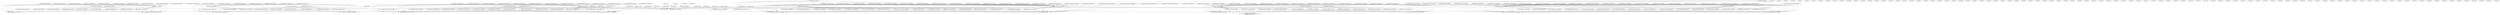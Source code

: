 strict digraph "conflicts" {
RL_test0_count_do_count [shape=ellipse];
RL_test1_count_do_count [shape=ellipse];
RL_test2_count_do_count [shape=ellipse];
RL_test3_count_do_count [shape=ellipse];
RL_test4_count_do_count [shape=ellipse];
RL_test5_count_do_count [shape=ellipse];
RL_resultGetters_fsm_start_reg__dreg_update [shape=ellipse];
RL_resultGetters_fsm_state_handle_abort [shape=ellipse];
RL_resultGetters_fsm_state_fired__dreg_update [shape=ellipse];
RL_resultGetters_fsm_state_every [shape=ellipse];
RL_resultGetters_fsm_restart [shape=ellipse];
RL_resultGetters_fsm_action_l47c9 [shape=ellipse];
RL_resultGetters_fsm_action_l44c5 [shape=ellipse];
RL_resultGetters_fsm_action_l52c9 [shape=ellipse];
RL_resultGetters_fsm_action_l44c5_1 [shape=ellipse];
RL_resultGetters_fsm_action_l56c9 [shape=ellipse];
RL_resultGetters_fsm_action_l44c5_2 [shape=ellipse];
RL_resultGetters_fsm_action_l44c5_3 [shape=ellipse];
RL_resultGetters_fsm_action_l61c9 [shape=ellipse];
RL_resultGetters_fsm_action_l44c5_4 [shape=ellipse];
RL_resultGetters_fsm_action_l44c5_5 [shape=ellipse];
RL_resultGetters_fsm_action_l92c16 [shape=ellipse];
RL_resultGetters_fsm_idle_l90c22 [shape=ellipse];
RL_resultGetters_fsm_idle_l90c22_1 [shape=ellipse];
RL_resultGetters_fsm_idle_l90c22_2 [shape=ellipse];
RL_resultGetters_fsm_idle_l90c22_3 [shape=ellipse];
RL_resultGetters_fsm_idle_l90c22_4 [shape=ellipse];
RL_resultGetters_fsm_idle_l90c22_5 [shape=ellipse];
RL_resultGetters_fsm_idle_l90c22_6 [shape=ellipse];
RL_resultGetters_fsm_fsm_start [shape=ellipse];
RL_resultGetters_1_fsm_start_reg__dreg_update [shape=ellipse];
RL_resultGetters_1_fsm_state_handle_abort [shape=ellipse];
RL_resultGetters_1_fsm_state_fired__dreg_update [shape=ellipse];
RL_resultGetters_1_fsm_state_every [shape=ellipse];
RL_resultGetters_1_fsm_restart [shape=ellipse];
RL_resultGetters_1_fsm_action_l81c9 [shape=ellipse];
RL_resultGetters_1_fsm_action_l44c5 [shape=ellipse];
RL_resultGetters_1_fsm_action_l87c9 [shape=ellipse];
RL_resultGetters_1_fsm_action_l44c5_1 [shape=ellipse];
RL_resultGetters_1_fsm_action_l44c5_2 [shape=ellipse];
RL_resultGetters_1_fsm_action_l92c9 [shape=ellipse];
RL_resultGetters_1_fsm_action_l44c5_3 [shape=ellipse];
RL_resultGetters_1_fsm_action_l44c5_4 [shape=ellipse];
RL_resultGetters_1_fsm_action_l92c16 [shape=ellipse];
RL_resultGetters_1_fsm_idle_l90c22 [shape=ellipse];
RL_resultGetters_1_fsm_idle_l90c22_1 [shape=ellipse];
RL_resultGetters_1_fsm_idle_l90c22_2 [shape=ellipse];
RL_resultGetters_1_fsm_idle_l90c22_3 [shape=ellipse];
RL_resultGetters_1_fsm_idle_l90c22_4 [shape=ellipse];
RL_resultGetters_1_fsm_idle_l90c22_5 [shape=ellipse];
RL_resultGetters_1_fsm_fsm_start [shape=ellipse];
RL_resultGetters_2_fsm_start_reg__dreg_update [shape=ellipse];
RL_resultGetters_2_fsm_state_handle_abort [shape=ellipse];
RL_resultGetters_2_fsm_state_fired__dreg_update [shape=ellipse];
RL_resultGetters_2_fsm_state_every [shape=ellipse];
RL_resultGetters_2_fsm_restart [shape=ellipse];
RL_resultGetters_2_fsm_action_l112c9 [shape=ellipse];
RL_resultGetters_2_fsm_action_l44c5 [shape=ellipse];
RL_resultGetters_2_fsm_action_l117c9 [shape=ellipse];
RL_resultGetters_2_fsm_action_l44c5_1 [shape=ellipse];
RL_resultGetters_2_fsm_action_l121c9 [shape=ellipse];
RL_resultGetters_2_fsm_action_l44c5_2 [shape=ellipse];
RL_resultGetters_2_fsm_action_l44c5_3 [shape=ellipse];
RL_resultGetters_2_fsm_action_l127c9 [shape=ellipse];
RL_resultGetters_2_fsm_action_l44c5_4 [shape=ellipse];
RL_resultGetters_2_fsm_action_l44c5_5 [shape=ellipse];
RL_resultGetters_2_fsm_action_l133c9 [shape=ellipse];
RL_resultGetters_2_fsm_action_l44c5_6 [shape=ellipse];
RL_resultGetters_2_fsm_action_l44c5_7 [shape=ellipse];
RL_resultGetters_2_fsm_action_l92c16 [shape=ellipse];
RL_resultGetters_2_fsm_idle_l90c22 [shape=ellipse];
RL_resultGetters_2_fsm_idle_l90c22_1 [shape=ellipse];
RL_resultGetters_2_fsm_idle_l90c22_2 [shape=ellipse];
RL_resultGetters_2_fsm_idle_l90c22_3 [shape=ellipse];
RL_resultGetters_2_fsm_idle_l90c22_4 [shape=ellipse];
RL_resultGetters_2_fsm_idle_l90c22_5 [shape=ellipse];
RL_resultGetters_2_fsm_idle_l90c22_6 [shape=ellipse];
RL_resultGetters_2_fsm_idle_l90c22_7 [shape=ellipse];
RL_resultGetters_2_fsm_idle_l90c22_8 [shape=ellipse];
RL_resultGetters_2_fsm_fsm_start [shape=ellipse];
RL_resultGetters_3_fsm_start_reg__dreg_update [shape=ellipse];
RL_resultGetters_3_fsm_state_handle_abort [shape=ellipse];
RL_resultGetters_3_fsm_state_fired__dreg_update [shape=ellipse];
RL_resultGetters_3_fsm_state_every [shape=ellipse];
RL_resultGetters_3_fsm_restart [shape=ellipse];
RL_resultGetters_3_fsm_action_l152c9 [shape=ellipse];
RL_resultGetters_3_fsm_action_l44c5 [shape=ellipse];
RL_resultGetters_3_fsm_action_r_init_l157c9 [shape=ellipse];
RL_resultGetters_3_fsm_action_l157c29 [shape=ellipse];
RL_resultGetters_3_fsm_action_l158c9 [shape=ellipse];
RL_resultGetters_3_fsm_action_l44c5_1 [shape=ellipse];
RL_resultGetters_3_fsm_action_r_init_l162c9 [shape=ellipse];
RL_resultGetters_3_fsm_action_l162c29 [shape=ellipse];
RL_resultGetters_3_fsm_action_l163c9 [shape=ellipse];
RL_resultGetters_3_fsm_action_l44c5_2 [shape=ellipse];
RL_resultGetters_3_fsm_action_l44c5_3 [shape=ellipse];
RL_resultGetters_3_fsm_action_r_init_l169c9 [shape=ellipse];
RL_resultGetters_3_fsm_action_l169c29 [shape=ellipse];
RL_resultGetters_3_fsm_action_l170c9 [shape=ellipse];
RL_resultGetters_3_fsm_action_l44c5_4 [shape=ellipse];
RL_resultGetters_3_fsm_action_l44c5_5 [shape=ellipse];
RL_resultGetters_3_fsm_action_r_init_l176c9 [shape=ellipse];
RL_resultGetters_3_fsm_action_l176c29 [shape=ellipse];
RL_resultGetters_3_fsm_action_l177c9 [shape=ellipse];
RL_resultGetters_3_fsm_action_l44c5_6 [shape=ellipse];
RL_resultGetters_3_fsm_action_l44c5_7 [shape=ellipse];
RL_resultGetters_3_fsm_action_l92c16 [shape=ellipse];
RL_resultGetters_3_fsm_action_ovlp_r_update_l157c9 [shape=ellipse];
RL_resultGetters_3_fsm_action_ovlp_r_update_l162c9 [shape=ellipse];
RL_resultGetters_3_fsm_action_ovlp_r_update_l169c9 [shape=ellipse];
RL_resultGetters_3_fsm_action_ovlp_r_update_l176c9 [shape=ellipse];
RL_resultGetters_3_fsm_idle_l90c22 [shape=ellipse];
RL_resultGetters_3_fsm_idle_l90c22_1 [shape=ellipse];
RL_resultGetters_3_fsm_idle_l90c22_2 [shape=ellipse];
RL_resultGetters_3_fsm_idle_l90c22_3 [shape=ellipse];
RL_resultGetters_3_fsm_idle_l90c22_4 [shape=ellipse];
RL_resultGetters_3_fsm_idle_l90c22_5 [shape=ellipse];
RL_resultGetters_3_fsm_idle_l90c22_6 [shape=ellipse];
RL_resultGetters_3_fsm_idle_l90c22_7 [shape=ellipse];
RL_resultGetters_3_fsm_idle_l90c22_8 [shape=ellipse];
RL_resultGetters_3_fsm_fsm_start [shape=ellipse];
RL_resultGetters_4_fsm_start_reg__dreg_update [shape=ellipse];
RL_resultGetters_4_fsm_state_handle_abort [shape=ellipse];
RL_resultGetters_4_fsm_state_fired__dreg_update [shape=ellipse];
RL_resultGetters_4_fsm_state_every [shape=ellipse];
RL_resultGetters_4_fsm_restart [shape=ellipse];
RL_resultGetters_4_fsm_action_l196c9 [shape=ellipse];
RL_resultGetters_4_fsm_action_l44c5 [shape=ellipse];
RL_resultGetters_4_fsm_action_l202c9 [shape=ellipse];
RL_resultGetters_4_fsm_action_l44c5_1 [shape=ellipse];
RL_resultGetters_4_fsm_action_l44c5_2 [shape=ellipse];
RL_resultGetters_4_fsm_action_l210c9 [shape=ellipse];
RL_resultGetters_4_fsm_action_l44c5_3 [shape=ellipse];
RL_resultGetters_4_fsm_action_l44c5_4 [shape=ellipse];
RL_resultGetters_4_fsm_action_l218c9 [shape=ellipse];
RL_resultGetters_4_fsm_action_l44c5_5 [shape=ellipse];
RL_resultGetters_4_fsm_action_l44c5_6 [shape=ellipse];
RL_resultGetters_4_fsm_action_l226c9 [shape=ellipse];
RL_resultGetters_4_fsm_action_l44c5_7 [shape=ellipse];
RL_resultGetters_4_fsm_action_l44c5_8 [shape=ellipse];
RL_resultGetters_4_fsm_action_l92c16 [shape=ellipse];
RL_resultGetters_4_fsm_idle_l90c22 [shape=ellipse];
RL_resultGetters_4_fsm_idle_l90c22_1 [shape=ellipse];
RL_resultGetters_4_fsm_idle_l90c22_2 [shape=ellipse];
RL_resultGetters_4_fsm_idle_l90c22_3 [shape=ellipse];
RL_resultGetters_4_fsm_idle_l90c22_4 [shape=ellipse];
RL_resultGetters_4_fsm_idle_l90c22_5 [shape=ellipse];
RL_resultGetters_4_fsm_idle_l90c22_6 [shape=ellipse];
RL_resultGetters_4_fsm_idle_l90c22_7 [shape=ellipse];
RL_resultGetters_4_fsm_idle_l90c22_8 [shape=ellipse];
RL_resultGetters_4_fsm_idle_l90c22_9 [shape=ellipse];
RL_resultGetters_4_fsm_fsm_start [shape=ellipse];
RL_resultGetters_5_fsm_start_reg__dreg_update [shape=ellipse];
RL_resultGetters_5_fsm_state_handle_abort [shape=ellipse];
RL_resultGetters_5_fsm_state_fired__dreg_update [shape=ellipse];
RL_resultGetters_5_fsm_state_every [shape=ellipse];
RL_resultGetters_5_fsm_restart [shape=ellipse];
RL_resultGetters_5_fsm_action_l246c9 [shape=ellipse];
RL_resultGetters_5_fsm_action_l44c5 [shape=ellipse];
RL_resultGetters_5_fsm_action_r_init_l252c9 [shape=ellipse];
RL_resultGetters_5_fsm_action_l252c29 [shape=ellipse];
RL_resultGetters_5_fsm_action_l253c9 [shape=ellipse];
RL_resultGetters_5_fsm_action_l44c5_1 [shape=ellipse];
RL_resultGetters_5_fsm_action_l44c5_2 [shape=ellipse];
RL_resultGetters_5_fsm_action_r_init_l261c9 [shape=ellipse];
RL_resultGetters_5_fsm_action_l261c29 [shape=ellipse];
RL_resultGetters_5_fsm_action_l262c9 [shape=ellipse];
RL_resultGetters_5_fsm_action_l44c5_3 [shape=ellipse];
RL_resultGetters_5_fsm_action_l44c5_4 [shape=ellipse];
RL_resultGetters_5_fsm_action_r_init_l270c9 [shape=ellipse];
RL_resultGetters_5_fsm_action_l270c29 [shape=ellipse];
RL_resultGetters_5_fsm_action_l271c9 [shape=ellipse];
RL_resultGetters_5_fsm_action_l44c5_5 [shape=ellipse];
RL_resultGetters_5_fsm_action_l44c5_6 [shape=ellipse];
RL_resultGetters_5_fsm_action_r_init_l279c9 [shape=ellipse];
RL_resultGetters_5_fsm_action_l279c29 [shape=ellipse];
RL_resultGetters_5_fsm_action_l280c9 [shape=ellipse];
RL_resultGetters_5_fsm_action_l44c5_7 [shape=ellipse];
RL_resultGetters_5_fsm_action_l44c5_8 [shape=ellipse];
RL_resultGetters_5_fsm_action_l92c16 [shape=ellipse];
RL_resultGetters_5_fsm_action_ovlp_r_update_l252c9 [shape=ellipse];
RL_resultGetters_5_fsm_action_ovlp_r_update_l261c9 [shape=ellipse];
RL_resultGetters_5_fsm_action_ovlp_r_update_l270c9 [shape=ellipse];
RL_resultGetters_5_fsm_action_ovlp_r_update_l279c9 [shape=ellipse];
RL_resultGetters_5_fsm_idle_l90c22 [shape=ellipse];
RL_resultGetters_5_fsm_idle_l90c22_1 [shape=ellipse];
RL_resultGetters_5_fsm_idle_l90c22_2 [shape=ellipse];
RL_resultGetters_5_fsm_idle_l90c22_3 [shape=ellipse];
RL_resultGetters_5_fsm_idle_l90c22_4 [shape=ellipse];
RL_resultGetters_5_fsm_idle_l90c22_5 [shape=ellipse];
RL_resultGetters_5_fsm_idle_l90c22_6 [shape=ellipse];
RL_resultGetters_5_fsm_idle_l90c22_7 [shape=ellipse];
RL_resultGetters_5_fsm_idle_l90c22_8 [shape=ellipse];
RL_resultGetters_5_fsm_idle_l90c22_9 [shape=ellipse];
RL_resultGetters_5_fsm_fsm_start [shape=ellipse];
RL_start_reg__dreg_update [shape=ellipse];
RL_state_handle_abort [shape=ellipse];
RL_state_fired__dreg_update [shape=ellipse];
RL_state_every [shape=ellipse];
RL_restart [shape=ellipse];
RL_action_l132c9 [shape=ellipse];
RL_action_l119c13 [shape=ellipse];
RL_action_l120c9 [shape=ellipse];
RL_action_l119c13_1 [shape=ellipse];
RL_action_l120c9_1 [shape=ellipse];
RL_action_l119c13_2 [shape=ellipse];
RL_action_l120c9_2 [shape=ellipse];
RL_action_l119c13_3 [shape=ellipse];
RL_action_l120c9_3 [shape=ellipse];
RL_action_l119c13_4 [shape=ellipse];
RL_action_l120c9_4 [shape=ellipse];
RL_action_l119c13_5 [shape=ellipse];
RL_action_l120c9_5 [shape=ellipse];
RL_action_l134c9 [shape=ellipse];
RL_idle_l131c15 [shape=ellipse];
RL_fsm_start [shape=ellipse];
RL_auto_start [shape=ellipse];
RL_auto_finish [shape=ellipse];
__me_check_11 [shape=ellipse];
__me_check_12 [shape=ellipse];
__me_check_13 [shape=ellipse];
__me_check_14 [shape=ellipse];
__me_check_15 [shape=ellipse];
__me_check_16 [shape=ellipse];
__me_check_17 [shape=ellipse];
__me_check_18 [shape=ellipse];
__me_check_19 [shape=ellipse];
__me_check_20 [shape=ellipse];
__me_check_35 [shape=ellipse];
__me_check_36 [shape=ellipse];
__me_check_37 [shape=ellipse];
__me_check_38 [shape=ellipse];
__me_check_39 [shape=ellipse];
__me_check_40 [shape=ellipse];
__me_check_41 [shape=ellipse];
__me_check_42 [shape=ellipse];
__me_check_56 [shape=ellipse];
__me_check_57 [shape=ellipse];
__me_check_58 [shape=ellipse];
__me_check_59 [shape=ellipse];
__me_check_60 [shape=ellipse];
__me_check_61 [shape=ellipse];
__me_check_62 [shape=ellipse];
__me_check_63 [shape=ellipse];
__me_check_64 [shape=ellipse];
__me_check_65 [shape=ellipse];
__me_check_66 [shape=ellipse];
__me_check_67 [shape=ellipse];
__me_check_68 [shape=ellipse];
__me_check_85 [shape=ellipse];
__me_check_86 [shape=ellipse];
__me_check_87 [shape=ellipse];
__me_check_88 [shape=ellipse];
__me_check_89 [shape=ellipse];
__me_check_90 [shape=ellipse];
__me_check_91 [shape=ellipse];
__me_check_92 [shape=ellipse];
__me_check_93 [shape=ellipse];
__me_check_94 [shape=ellipse];
__me_check_95 [shape=ellipse];
__me_check_96 [shape=ellipse];
__me_check_97 [shape=ellipse];
__me_check_98 [shape=ellipse];
__me_check_99 [shape=ellipse];
__me_check_100 [shape=ellipse];
__me_check_101 [shape=ellipse];
__me_check_102 [shape=ellipse];
__me_check_103 [shape=ellipse];
__me_check_104 [shape=ellipse];
__me_check_105 [shape=ellipse];
__me_check_126 [shape=ellipse];
__me_check_127 [shape=ellipse];
__me_check_128 [shape=ellipse];
__me_check_129 [shape=ellipse];
__me_check_130 [shape=ellipse];
__me_check_131 [shape=ellipse];
__me_check_132 [shape=ellipse];
__me_check_133 [shape=ellipse];
__me_check_134 [shape=ellipse];
__me_check_135 [shape=ellipse];
__me_check_136 [shape=ellipse];
__me_check_137 [shape=ellipse];
__me_check_138 [shape=ellipse];
__me_check_139 [shape=ellipse];
__me_check_157 [shape=ellipse];
__me_check_158 [shape=ellipse];
__me_check_159 [shape=ellipse];
__me_check_160 [shape=ellipse];
__me_check_161 [shape=ellipse];
__me_check_162 [shape=ellipse];
__me_check_163 [shape=ellipse];
__me_check_164 [shape=ellipse];
__me_check_165 [shape=ellipse];
__me_check_166 [shape=ellipse];
__me_check_167 [shape=ellipse];
__me_check_168 [shape=ellipse];
__me_check_169 [shape=ellipse];
__me_check_170 [shape=ellipse];
__me_check_171 [shape=ellipse];
__me_check_172 [shape=ellipse];
__me_check_173 [shape=ellipse];
__me_check_174 [shape=ellipse];
__me_check_175 [shape=ellipse];
__me_check_176 [shape=ellipse];
__me_check_177 [shape=ellipse];
__me_check_178 [shape=ellipse];
__me_check_200 [shape=ellipse];
__me_check_201 [shape=ellipse];
__me_check_202 [shape=ellipse];
__me_check_203 [shape=ellipse];
__me_check_204 [shape=ellipse];
__me_check_205 [shape=ellipse];
__me_check_206 [shape=ellipse];
__me_check_207 [shape=ellipse];
__me_check_208 [shape=ellipse];
__me_check_209 [shape=ellipse];
__me_check_210 [shape=ellipse];
__me_check_211 [shape=ellipse];
__me_check_212 [shape=ellipse];
RL_test0_count_do_count->RL_resultGetters_fsm_action_l47c9 [style=bold, dir=none];
RL_resultGetters_fsm_action_l44c5->RL_test0_count_do_count [style=dashed];
RL_resultGetters_fsm_action_l52c9->RL_test0_count_do_count [style=dashed];
RL_resultGetters_fsm_action_l44c5_1->RL_test0_count_do_count [style=dashed];
RL_resultGetters_fsm_action_l56c9->RL_test0_count_do_count [style=dashed];
RL_resultGetters_fsm_action_l44c5_2->RL_test0_count_do_count [style=dashed];
RL_resultGetters_fsm_action_l44c5_3->RL_test0_count_do_count [style=dashed];
RL_resultGetters_fsm_action_l61c9->RL_test0_count_do_count [style=dashed];
RL_resultGetters_fsm_action_l44c5_4->RL_test0_count_do_count [style=dashed];
RL_resultGetters_fsm_action_l44c5_5->RL_test0_count_do_count [style=dashed];
RL_resultGetters_fsm_action_l92c16->RL_test0_count_do_count [style=dashed];
RL_test1_count_do_count->RL_resultGetters_1_fsm_action_l81c9 [style=bold, dir=none];
RL_resultGetters_1_fsm_action_l44c5->RL_test1_count_do_count [style=dashed];
RL_resultGetters_1_fsm_action_l87c9->RL_test1_count_do_count [style=dashed];
RL_resultGetters_1_fsm_action_l44c5_1->RL_test1_count_do_count [style=dashed];
RL_resultGetters_1_fsm_action_l44c5_2->RL_test1_count_do_count [style=dashed];
RL_resultGetters_1_fsm_action_l92c9->RL_test1_count_do_count [style=dashed];
RL_resultGetters_1_fsm_action_l44c5_3->RL_test1_count_do_count [style=dashed];
RL_resultGetters_1_fsm_action_l44c5_4->RL_test1_count_do_count [style=dashed];
RL_resultGetters_1_fsm_action_l92c16->RL_test1_count_do_count [style=dashed];
RL_test2_count_do_count->RL_resultGetters_2_fsm_action_l112c9 [style=bold, dir=none];
RL_resultGetters_2_fsm_action_l44c5->RL_test2_count_do_count [style=dashed];
RL_resultGetters_2_fsm_action_l117c9->RL_test2_count_do_count [style=dashed];
RL_resultGetters_2_fsm_action_l44c5_1->RL_test2_count_do_count [style=dashed];
RL_resultGetters_2_fsm_action_l121c9->RL_test2_count_do_count [style=dashed];
RL_resultGetters_2_fsm_action_l44c5_2->RL_test2_count_do_count [style=dashed];
RL_resultGetters_2_fsm_action_l44c5_3->RL_test2_count_do_count [style=dashed];
RL_resultGetters_2_fsm_action_l127c9->RL_test2_count_do_count [style=dashed];
RL_resultGetters_2_fsm_action_l44c5_4->RL_test2_count_do_count [style=dashed];
RL_resultGetters_2_fsm_action_l44c5_5->RL_test2_count_do_count [style=dashed];
RL_resultGetters_2_fsm_action_l133c9->RL_test2_count_do_count [style=dashed];
RL_resultGetters_2_fsm_action_l44c5_6->RL_test2_count_do_count [style=dashed];
RL_resultGetters_2_fsm_action_l44c5_7->RL_test2_count_do_count [style=dashed];
RL_resultGetters_2_fsm_action_l92c16->RL_test2_count_do_count [style=dashed];
RL_test3_count_do_count->RL_resultGetters_3_fsm_action_l152c9 [style=bold, dir=none];
RL_resultGetters_3_fsm_action_l44c5->RL_test3_count_do_count [style=dashed];
RL_resultGetters_3_fsm_action_r_init_l157c9->RL_test3_count_do_count [style=dashed];
RL_resultGetters_3_fsm_action_l157c29->RL_test3_count_do_count [style=dashed];
RL_resultGetters_3_fsm_action_l44c5_1->RL_test3_count_do_count [style=dashed];
RL_resultGetters_3_fsm_action_r_init_l162c9->RL_test3_count_do_count [style=dashed];
RL_resultGetters_3_fsm_action_l162c29->RL_test3_count_do_count [style=dashed];
RL_resultGetters_3_fsm_action_l44c5_2->RL_test3_count_do_count [style=dashed];
RL_resultGetters_3_fsm_action_l44c5_3->RL_test3_count_do_count [style=dashed];
RL_resultGetters_3_fsm_action_r_init_l169c9->RL_test3_count_do_count [style=dashed];
RL_resultGetters_3_fsm_action_l169c29->RL_test3_count_do_count [style=dashed];
RL_resultGetters_3_fsm_action_l44c5_4->RL_test3_count_do_count [style=dashed];
RL_resultGetters_3_fsm_action_l44c5_5->RL_test3_count_do_count [style=dashed];
RL_resultGetters_3_fsm_action_r_init_l176c9->RL_test3_count_do_count [style=dashed];
RL_resultGetters_3_fsm_action_l176c29->RL_test3_count_do_count [style=dashed];
RL_resultGetters_3_fsm_action_l44c5_6->RL_test3_count_do_count [style=dashed];
RL_resultGetters_3_fsm_action_l44c5_7->RL_test3_count_do_count [style=dashed];
RL_resultGetters_3_fsm_action_l92c16->RL_test3_count_do_count [style=dashed];
RL_resultGetters_3_fsm_action_ovlp_r_update_l157c9->RL_test3_count_do_count [style=dashed];
RL_resultGetters_3_fsm_action_ovlp_r_update_l162c9->RL_test3_count_do_count [style=dashed];
RL_resultGetters_3_fsm_action_ovlp_r_update_l169c9->RL_test3_count_do_count [style=dashed];
RL_resultGetters_3_fsm_action_ovlp_r_update_l176c9->RL_test3_count_do_count [style=dashed];
RL_test4_count_do_count->RL_resultGetters_4_fsm_action_l196c9 [style=bold, dir=none];
RL_resultGetters_4_fsm_action_l44c5->RL_test4_count_do_count [style=dashed];
RL_resultGetters_4_fsm_action_l202c9->RL_test4_count_do_count [style=dashed];
RL_resultGetters_4_fsm_action_l44c5_1->RL_test4_count_do_count [style=dashed];
RL_resultGetters_4_fsm_action_l44c5_2->RL_test4_count_do_count [style=dashed];
RL_resultGetters_4_fsm_action_l210c9->RL_test4_count_do_count [style=dashed];
RL_resultGetters_4_fsm_action_l44c5_3->RL_test4_count_do_count [style=dashed];
RL_resultGetters_4_fsm_action_l44c5_4->RL_test4_count_do_count [style=dashed];
RL_resultGetters_4_fsm_action_l218c9->RL_test4_count_do_count [style=dashed];
RL_resultGetters_4_fsm_action_l44c5_5->RL_test4_count_do_count [style=dashed];
RL_resultGetters_4_fsm_action_l44c5_6->RL_test4_count_do_count [style=dashed];
RL_resultGetters_4_fsm_action_l226c9->RL_test4_count_do_count [style=dashed];
RL_resultGetters_4_fsm_action_l44c5_7->RL_test4_count_do_count [style=dashed];
RL_resultGetters_4_fsm_action_l44c5_8->RL_test4_count_do_count [style=dashed];
RL_resultGetters_4_fsm_action_l92c16->RL_test4_count_do_count [style=dashed];
RL_test5_count_do_count->RL_resultGetters_5_fsm_action_l246c9 [style=bold, dir=none];
RL_resultGetters_5_fsm_action_l44c5->RL_test5_count_do_count [style=dashed];
RL_resultGetters_5_fsm_action_r_init_l252c9->RL_test5_count_do_count [style=dashed];
RL_resultGetters_5_fsm_action_l252c29->RL_test5_count_do_count [style=dashed];
RL_resultGetters_5_fsm_action_l44c5_1->RL_test5_count_do_count [style=dashed];
RL_resultGetters_5_fsm_action_l44c5_2->RL_test5_count_do_count [style=dashed];
RL_resultGetters_5_fsm_action_r_init_l261c9->RL_test5_count_do_count [style=dashed];
RL_resultGetters_5_fsm_action_l261c29->RL_test5_count_do_count [style=dashed];
RL_resultGetters_5_fsm_action_l44c5_3->RL_test5_count_do_count [style=dashed];
RL_resultGetters_5_fsm_action_l44c5_4->RL_test5_count_do_count [style=dashed];
RL_resultGetters_5_fsm_action_r_init_l270c9->RL_test5_count_do_count [style=dashed];
RL_resultGetters_5_fsm_action_l270c29->RL_test5_count_do_count [style=dashed];
RL_resultGetters_5_fsm_action_l44c5_5->RL_test5_count_do_count [style=dashed];
RL_resultGetters_5_fsm_action_l44c5_6->RL_test5_count_do_count [style=dashed];
RL_resultGetters_5_fsm_action_r_init_l279c9->RL_test5_count_do_count [style=dashed];
RL_resultGetters_5_fsm_action_l279c29->RL_test5_count_do_count [style=dashed];
RL_resultGetters_5_fsm_action_l44c5_7->RL_test5_count_do_count [style=dashed];
RL_resultGetters_5_fsm_action_l44c5_8->RL_test5_count_do_count [style=dashed];
RL_resultGetters_5_fsm_action_l92c16->RL_test5_count_do_count [style=dashed];
RL_resultGetters_5_fsm_action_ovlp_r_update_l252c9->RL_test5_count_do_count [style=dashed];
RL_resultGetters_5_fsm_action_ovlp_r_update_l261c9->RL_test5_count_do_count [style=dashed];
RL_resultGetters_5_fsm_action_ovlp_r_update_l270c9->RL_test5_count_do_count [style=dashed];
RL_resultGetters_5_fsm_action_ovlp_r_update_l279c9->RL_test5_count_do_count [style=dashed];
RL_resultGetters_fsm_restart->RL_resultGetters_fsm_start_reg__dreg_update [style=dashed];
RL_resultGetters_fsm_fsm_start->RL_resultGetters_fsm_start_reg__dreg_update [style=dashed];
RL_action_l119c13->RL_resultGetters_fsm_start_reg__dreg_update [style=dashed];
RL_action_l120c9->RL_resultGetters_fsm_start_reg__dreg_update [style=dashed];
RL_resultGetters_fsm_fsm_start->RL_resultGetters_fsm_state_handle_abort [style=dashed];
RL_resultGetters_fsm_restart->RL_resultGetters_fsm_state_fired__dreg_update [style=dashed];
RL_resultGetters_fsm_action_l47c9->RL_resultGetters_fsm_state_fired__dreg_update [style=dashed];
RL_resultGetters_fsm_action_l44c5->RL_resultGetters_fsm_state_fired__dreg_update [style=dashed];
RL_resultGetters_fsm_action_l52c9->RL_resultGetters_fsm_state_fired__dreg_update [style=dashed];
RL_resultGetters_fsm_action_l44c5_1->RL_resultGetters_fsm_state_fired__dreg_update [style=dashed];
RL_resultGetters_fsm_action_l56c9->RL_resultGetters_fsm_state_fired__dreg_update [style=dashed];
RL_resultGetters_fsm_action_l44c5_2->RL_resultGetters_fsm_state_fired__dreg_update [style=dashed];
RL_resultGetters_fsm_action_l44c5_3->RL_resultGetters_fsm_state_fired__dreg_update [style=dashed];
RL_resultGetters_fsm_action_l61c9->RL_resultGetters_fsm_state_fired__dreg_update [style=dashed];
RL_resultGetters_fsm_action_l44c5_4->RL_resultGetters_fsm_state_fired__dreg_update [style=dashed];
RL_resultGetters_fsm_action_l44c5_5->RL_resultGetters_fsm_state_fired__dreg_update [style=dashed];
RL_resultGetters_fsm_action_l92c16->RL_resultGetters_fsm_state_fired__dreg_update [style=dashed];
RL_resultGetters_fsm_idle_l90c22->RL_resultGetters_fsm_state_fired__dreg_update [style=dashed];
RL_resultGetters_fsm_idle_l90c22_1->RL_resultGetters_fsm_state_fired__dreg_update [style=dashed];
RL_resultGetters_fsm_idle_l90c22_2->RL_resultGetters_fsm_state_fired__dreg_update [style=dashed];
RL_resultGetters_fsm_idle_l90c22_3->RL_resultGetters_fsm_state_fired__dreg_update [style=dashed];
RL_resultGetters_fsm_idle_l90c22_4->RL_resultGetters_fsm_state_fired__dreg_update [style=dashed];
RL_resultGetters_fsm_idle_l90c22_5->RL_resultGetters_fsm_state_fired__dreg_update [style=dashed];
RL_resultGetters_fsm_idle_l90c22_6->RL_resultGetters_fsm_state_fired__dreg_update [style=dashed];
RL_resultGetters_fsm_fsm_start->RL_resultGetters_fsm_state_fired__dreg_update [style=dashed];
RL_action_l119c13->RL_resultGetters_fsm_state_fired__dreg_update [style=dashed];
RL_action_l120c9->RL_resultGetters_fsm_state_fired__dreg_update [style=dashed];
RL_resultGetters_fsm_action_l47c9->RL_resultGetters_fsm_state_every [style=dashed];
RL_resultGetters_fsm_action_l44c5->RL_resultGetters_fsm_state_every [style=dashed];
RL_resultGetters_fsm_action_l52c9->RL_resultGetters_fsm_state_every [style=dashed];
RL_resultGetters_fsm_action_l44c5_1->RL_resultGetters_fsm_state_every [style=dashed];
RL_resultGetters_fsm_action_l56c9->RL_resultGetters_fsm_state_every [style=dashed];
RL_resultGetters_fsm_action_l44c5_2->RL_resultGetters_fsm_state_every [style=dashed];
RL_resultGetters_fsm_action_l44c5_3->RL_resultGetters_fsm_state_every [style=dashed];
RL_resultGetters_fsm_action_l61c9->RL_resultGetters_fsm_state_every [style=dashed];
RL_resultGetters_fsm_action_l44c5_4->RL_resultGetters_fsm_state_every [style=dashed];
RL_resultGetters_fsm_action_l44c5_5->RL_resultGetters_fsm_state_every [style=dashed];
RL_resultGetters_fsm_action_l92c16->RL_resultGetters_fsm_state_every [style=dashed];
RL_resultGetters_fsm_idle_l90c22->RL_resultGetters_fsm_state_every [style=dashed];
RL_resultGetters_fsm_idle_l90c22_1->RL_resultGetters_fsm_state_every [style=dashed];
RL_resultGetters_fsm_idle_l90c22_2->RL_resultGetters_fsm_state_every [style=dashed];
RL_resultGetters_fsm_idle_l90c22_3->RL_resultGetters_fsm_state_every [style=dashed];
RL_resultGetters_fsm_idle_l90c22_4->RL_resultGetters_fsm_state_every [style=dashed];
RL_resultGetters_fsm_idle_l90c22_5->RL_resultGetters_fsm_state_every [style=dashed];
RL_resultGetters_fsm_idle_l90c22_6->RL_resultGetters_fsm_state_every [style=dashed];
RL_resultGetters_fsm_restart->RL_resultGetters_fsm_action_l47c9 [style=dashed];
RL_resultGetters_fsm_restart->RL_resultGetters_fsm_idle_l90c22 [style=dashed];
RL_resultGetters_fsm_restart->RL_resultGetters_fsm_idle_l90c22_1 [style=dashed];
RL_resultGetters_fsm_restart->RL_resultGetters_fsm_idle_l90c22_2 [style=dashed];
RL_resultGetters_fsm_restart->RL_resultGetters_fsm_idle_l90c22_3 [style=dashed];
RL_resultGetters_fsm_restart->RL_resultGetters_fsm_idle_l90c22_4 [style=dashed];
RL_resultGetters_fsm_restart->RL_resultGetters_fsm_idle_l90c22_5 [style=dashed];
RL_resultGetters_fsm_restart->RL_resultGetters_fsm_idle_l90c22_6 [style=dashed];
RL_resultGetters_fsm_fsm_start->RL_resultGetters_fsm_action_l47c9 [style=dashed];
RL_resultGetters_fsm_fsm_start->RL_resultGetters_fsm_idle_l90c22 [style=dashed];
RL_resultGetters_fsm_fsm_start->RL_resultGetters_fsm_idle_l90c22_1 [style=dashed];
RL_resultGetters_fsm_fsm_start->RL_resultGetters_fsm_idle_l90c22_2 [style=dashed];
RL_resultGetters_fsm_fsm_start->RL_resultGetters_fsm_idle_l90c22_3 [style=dashed];
RL_resultGetters_fsm_fsm_start->RL_resultGetters_fsm_idle_l90c22_4 [style=dashed];
RL_resultGetters_fsm_fsm_start->RL_resultGetters_fsm_idle_l90c22_5 [style=dashed];
RL_resultGetters_fsm_fsm_start->RL_resultGetters_fsm_idle_l90c22_6 [style=dashed];
RL_resultGetters_1_fsm_restart->RL_resultGetters_1_fsm_start_reg__dreg_update [style=dashed];
RL_resultGetters_1_fsm_fsm_start->RL_resultGetters_1_fsm_start_reg__dreg_update [style=dashed];
RL_action_l119c13_1->RL_resultGetters_1_fsm_start_reg__dreg_update [style=dashed];
RL_action_l120c9_1->RL_resultGetters_1_fsm_start_reg__dreg_update [style=dashed];
RL_resultGetters_1_fsm_fsm_start->RL_resultGetters_1_fsm_state_handle_abort [style=dashed];
RL_resultGetters_1_fsm_restart->RL_resultGetters_1_fsm_state_fired__dreg_update [style=dashed];
RL_resultGetters_1_fsm_action_l81c9->RL_resultGetters_1_fsm_state_fired__dreg_update [style=dashed];
RL_resultGetters_1_fsm_action_l44c5->RL_resultGetters_1_fsm_state_fired__dreg_update [style=dashed];
RL_resultGetters_1_fsm_action_l87c9->RL_resultGetters_1_fsm_state_fired__dreg_update [style=dashed];
RL_resultGetters_1_fsm_action_l44c5_1->RL_resultGetters_1_fsm_state_fired__dreg_update [style=dashed];
RL_resultGetters_1_fsm_action_l44c5_2->RL_resultGetters_1_fsm_state_fired__dreg_update [style=dashed];
RL_resultGetters_1_fsm_action_l92c9->RL_resultGetters_1_fsm_state_fired__dreg_update [style=dashed];
RL_resultGetters_1_fsm_action_l44c5_3->RL_resultGetters_1_fsm_state_fired__dreg_update [style=dashed];
RL_resultGetters_1_fsm_action_l44c5_4->RL_resultGetters_1_fsm_state_fired__dreg_update [style=dashed];
RL_resultGetters_1_fsm_action_l92c16->RL_resultGetters_1_fsm_state_fired__dreg_update [style=dashed];
RL_resultGetters_1_fsm_idle_l90c22->RL_resultGetters_1_fsm_state_fired__dreg_update [style=dashed];
RL_resultGetters_1_fsm_idle_l90c22_1->RL_resultGetters_1_fsm_state_fired__dreg_update [style=dashed];
RL_resultGetters_1_fsm_idle_l90c22_2->RL_resultGetters_1_fsm_state_fired__dreg_update [style=dashed];
RL_resultGetters_1_fsm_idle_l90c22_3->RL_resultGetters_1_fsm_state_fired__dreg_update [style=dashed];
RL_resultGetters_1_fsm_idle_l90c22_4->RL_resultGetters_1_fsm_state_fired__dreg_update [style=dashed];
RL_resultGetters_1_fsm_idle_l90c22_5->RL_resultGetters_1_fsm_state_fired__dreg_update [style=dashed];
RL_resultGetters_1_fsm_fsm_start->RL_resultGetters_1_fsm_state_fired__dreg_update [style=dashed];
RL_action_l119c13_1->RL_resultGetters_1_fsm_state_fired__dreg_update [style=dashed];
RL_action_l120c9_1->RL_resultGetters_1_fsm_state_fired__dreg_update [style=dashed];
RL_resultGetters_1_fsm_action_l81c9->RL_resultGetters_1_fsm_state_every [style=dashed];
RL_resultGetters_1_fsm_action_l44c5->RL_resultGetters_1_fsm_state_every [style=dashed];
RL_resultGetters_1_fsm_action_l87c9->RL_resultGetters_1_fsm_state_every [style=dashed];
RL_resultGetters_1_fsm_action_l44c5_1->RL_resultGetters_1_fsm_state_every [style=dashed];
RL_resultGetters_1_fsm_action_l44c5_2->RL_resultGetters_1_fsm_state_every [style=dashed];
RL_resultGetters_1_fsm_action_l92c9->RL_resultGetters_1_fsm_state_every [style=dashed];
RL_resultGetters_1_fsm_action_l44c5_3->RL_resultGetters_1_fsm_state_every [style=dashed];
RL_resultGetters_1_fsm_action_l44c5_4->RL_resultGetters_1_fsm_state_every [style=dashed];
RL_resultGetters_1_fsm_action_l92c16->RL_resultGetters_1_fsm_state_every [style=dashed];
RL_resultGetters_1_fsm_idle_l90c22->RL_resultGetters_1_fsm_state_every [style=dashed];
RL_resultGetters_1_fsm_idle_l90c22_1->RL_resultGetters_1_fsm_state_every [style=dashed];
RL_resultGetters_1_fsm_idle_l90c22_2->RL_resultGetters_1_fsm_state_every [style=dashed];
RL_resultGetters_1_fsm_idle_l90c22_3->RL_resultGetters_1_fsm_state_every [style=dashed];
RL_resultGetters_1_fsm_idle_l90c22_4->RL_resultGetters_1_fsm_state_every [style=dashed];
RL_resultGetters_1_fsm_idle_l90c22_5->RL_resultGetters_1_fsm_state_every [style=dashed];
RL_resultGetters_1_fsm_restart->RL_resultGetters_1_fsm_action_l81c9 [style=dashed];
RL_resultGetters_1_fsm_restart->RL_resultGetters_1_fsm_idle_l90c22 [style=dashed];
RL_resultGetters_1_fsm_restart->RL_resultGetters_1_fsm_idle_l90c22_1 [style=dashed];
RL_resultGetters_1_fsm_restart->RL_resultGetters_1_fsm_idle_l90c22_2 [style=dashed];
RL_resultGetters_1_fsm_restart->RL_resultGetters_1_fsm_idle_l90c22_3 [style=dashed];
RL_resultGetters_1_fsm_restart->RL_resultGetters_1_fsm_idle_l90c22_4 [style=dashed];
RL_resultGetters_1_fsm_restart->RL_resultGetters_1_fsm_idle_l90c22_5 [style=dashed];
RL_resultGetters_1_fsm_fsm_start->RL_resultGetters_1_fsm_action_l81c9 [style=dashed];
RL_resultGetters_1_fsm_fsm_start->RL_resultGetters_1_fsm_idle_l90c22 [style=dashed];
RL_resultGetters_1_fsm_fsm_start->RL_resultGetters_1_fsm_idle_l90c22_1 [style=dashed];
RL_resultGetters_1_fsm_fsm_start->RL_resultGetters_1_fsm_idle_l90c22_2 [style=dashed];
RL_resultGetters_1_fsm_fsm_start->RL_resultGetters_1_fsm_idle_l90c22_3 [style=dashed];
RL_resultGetters_1_fsm_fsm_start->RL_resultGetters_1_fsm_idle_l90c22_4 [style=dashed];
RL_resultGetters_1_fsm_fsm_start->RL_resultGetters_1_fsm_idle_l90c22_5 [style=dashed];
RL_resultGetters_2_fsm_restart->RL_resultGetters_2_fsm_start_reg__dreg_update [style=dashed];
RL_resultGetters_2_fsm_fsm_start->RL_resultGetters_2_fsm_start_reg__dreg_update [style=dashed];
RL_action_l119c13_2->RL_resultGetters_2_fsm_start_reg__dreg_update [style=dashed];
RL_action_l120c9_2->RL_resultGetters_2_fsm_start_reg__dreg_update [style=dashed];
RL_resultGetters_2_fsm_fsm_start->RL_resultGetters_2_fsm_state_handle_abort [style=dashed];
RL_resultGetters_2_fsm_restart->RL_resultGetters_2_fsm_state_fired__dreg_update [style=dashed];
RL_resultGetters_2_fsm_action_l112c9->RL_resultGetters_2_fsm_state_fired__dreg_update [style=dashed];
RL_resultGetters_2_fsm_action_l44c5->RL_resultGetters_2_fsm_state_fired__dreg_update [style=dashed];
RL_resultGetters_2_fsm_action_l117c9->RL_resultGetters_2_fsm_state_fired__dreg_update [style=dashed];
RL_resultGetters_2_fsm_action_l44c5_1->RL_resultGetters_2_fsm_state_fired__dreg_update [style=dashed];
RL_resultGetters_2_fsm_action_l121c9->RL_resultGetters_2_fsm_state_fired__dreg_update [style=dashed];
RL_resultGetters_2_fsm_action_l44c5_2->RL_resultGetters_2_fsm_state_fired__dreg_update [style=dashed];
RL_resultGetters_2_fsm_action_l44c5_3->RL_resultGetters_2_fsm_state_fired__dreg_update [style=dashed];
RL_resultGetters_2_fsm_action_l127c9->RL_resultGetters_2_fsm_state_fired__dreg_update [style=dashed];
RL_resultGetters_2_fsm_action_l44c5_4->RL_resultGetters_2_fsm_state_fired__dreg_update [style=dashed];
RL_resultGetters_2_fsm_action_l44c5_5->RL_resultGetters_2_fsm_state_fired__dreg_update [style=dashed];
RL_resultGetters_2_fsm_action_l133c9->RL_resultGetters_2_fsm_state_fired__dreg_update [style=dashed];
RL_resultGetters_2_fsm_action_l44c5_6->RL_resultGetters_2_fsm_state_fired__dreg_update [style=dashed];
RL_resultGetters_2_fsm_action_l44c5_7->RL_resultGetters_2_fsm_state_fired__dreg_update [style=dashed];
RL_resultGetters_2_fsm_action_l92c16->RL_resultGetters_2_fsm_state_fired__dreg_update [style=dashed];
RL_resultGetters_2_fsm_idle_l90c22->RL_resultGetters_2_fsm_state_fired__dreg_update [style=dashed];
RL_resultGetters_2_fsm_idle_l90c22_1->RL_resultGetters_2_fsm_state_fired__dreg_update [style=dashed];
RL_resultGetters_2_fsm_idle_l90c22_2->RL_resultGetters_2_fsm_state_fired__dreg_update [style=dashed];
RL_resultGetters_2_fsm_idle_l90c22_3->RL_resultGetters_2_fsm_state_fired__dreg_update [style=dashed];
RL_resultGetters_2_fsm_idle_l90c22_4->RL_resultGetters_2_fsm_state_fired__dreg_update [style=dashed];
RL_resultGetters_2_fsm_idle_l90c22_5->RL_resultGetters_2_fsm_state_fired__dreg_update [style=dashed];
RL_resultGetters_2_fsm_idle_l90c22_6->RL_resultGetters_2_fsm_state_fired__dreg_update [style=dashed];
RL_resultGetters_2_fsm_idle_l90c22_7->RL_resultGetters_2_fsm_state_fired__dreg_update [style=dashed];
RL_resultGetters_2_fsm_idle_l90c22_8->RL_resultGetters_2_fsm_state_fired__dreg_update [style=dashed];
RL_resultGetters_2_fsm_fsm_start->RL_resultGetters_2_fsm_state_fired__dreg_update [style=dashed];
RL_action_l119c13_2->RL_resultGetters_2_fsm_state_fired__dreg_update [style=dashed];
RL_action_l120c9_2->RL_resultGetters_2_fsm_state_fired__dreg_update [style=dashed];
RL_resultGetters_2_fsm_action_l112c9->RL_resultGetters_2_fsm_state_every [style=dashed];
RL_resultGetters_2_fsm_action_l44c5->RL_resultGetters_2_fsm_state_every [style=dashed];
RL_resultGetters_2_fsm_action_l117c9->RL_resultGetters_2_fsm_state_every [style=dashed];
RL_resultGetters_2_fsm_action_l44c5_1->RL_resultGetters_2_fsm_state_every [style=dashed];
RL_resultGetters_2_fsm_action_l121c9->RL_resultGetters_2_fsm_state_every [style=dashed];
RL_resultGetters_2_fsm_action_l44c5_2->RL_resultGetters_2_fsm_state_every [style=dashed];
RL_resultGetters_2_fsm_action_l44c5_3->RL_resultGetters_2_fsm_state_every [style=dashed];
RL_resultGetters_2_fsm_action_l127c9->RL_resultGetters_2_fsm_state_every [style=dashed];
RL_resultGetters_2_fsm_action_l44c5_4->RL_resultGetters_2_fsm_state_every [style=dashed];
RL_resultGetters_2_fsm_action_l44c5_5->RL_resultGetters_2_fsm_state_every [style=dashed];
RL_resultGetters_2_fsm_action_l133c9->RL_resultGetters_2_fsm_state_every [style=dashed];
RL_resultGetters_2_fsm_action_l44c5_6->RL_resultGetters_2_fsm_state_every [style=dashed];
RL_resultGetters_2_fsm_action_l44c5_7->RL_resultGetters_2_fsm_state_every [style=dashed];
RL_resultGetters_2_fsm_action_l92c16->RL_resultGetters_2_fsm_state_every [style=dashed];
RL_resultGetters_2_fsm_idle_l90c22->RL_resultGetters_2_fsm_state_every [style=dashed];
RL_resultGetters_2_fsm_idle_l90c22_1->RL_resultGetters_2_fsm_state_every [style=dashed];
RL_resultGetters_2_fsm_idle_l90c22_2->RL_resultGetters_2_fsm_state_every [style=dashed];
RL_resultGetters_2_fsm_idle_l90c22_3->RL_resultGetters_2_fsm_state_every [style=dashed];
RL_resultGetters_2_fsm_idle_l90c22_4->RL_resultGetters_2_fsm_state_every [style=dashed];
RL_resultGetters_2_fsm_idle_l90c22_5->RL_resultGetters_2_fsm_state_every [style=dashed];
RL_resultGetters_2_fsm_idle_l90c22_6->RL_resultGetters_2_fsm_state_every [style=dashed];
RL_resultGetters_2_fsm_idle_l90c22_7->RL_resultGetters_2_fsm_state_every [style=dashed];
RL_resultGetters_2_fsm_idle_l90c22_8->RL_resultGetters_2_fsm_state_every [style=dashed];
RL_resultGetters_2_fsm_restart->RL_resultGetters_2_fsm_action_l112c9 [style=dashed];
RL_resultGetters_2_fsm_restart->RL_resultGetters_2_fsm_idle_l90c22 [style=dashed];
RL_resultGetters_2_fsm_restart->RL_resultGetters_2_fsm_idle_l90c22_1 [style=dashed];
RL_resultGetters_2_fsm_restart->RL_resultGetters_2_fsm_idle_l90c22_2 [style=dashed];
RL_resultGetters_2_fsm_restart->RL_resultGetters_2_fsm_idle_l90c22_3 [style=dashed];
RL_resultGetters_2_fsm_restart->RL_resultGetters_2_fsm_idle_l90c22_4 [style=dashed];
RL_resultGetters_2_fsm_restart->RL_resultGetters_2_fsm_idle_l90c22_5 [style=dashed];
RL_resultGetters_2_fsm_restart->RL_resultGetters_2_fsm_idle_l90c22_6 [style=dashed];
RL_resultGetters_2_fsm_restart->RL_resultGetters_2_fsm_idle_l90c22_7 [style=dashed];
RL_resultGetters_2_fsm_restart->RL_resultGetters_2_fsm_idle_l90c22_8 [style=dashed];
RL_resultGetters_2_fsm_fsm_start->RL_resultGetters_2_fsm_action_l112c9 [style=dashed];
RL_resultGetters_2_fsm_fsm_start->RL_resultGetters_2_fsm_idle_l90c22 [style=dashed];
RL_resultGetters_2_fsm_fsm_start->RL_resultGetters_2_fsm_idle_l90c22_1 [style=dashed];
RL_resultGetters_2_fsm_fsm_start->RL_resultGetters_2_fsm_idle_l90c22_2 [style=dashed];
RL_resultGetters_2_fsm_fsm_start->RL_resultGetters_2_fsm_idle_l90c22_3 [style=dashed];
RL_resultGetters_2_fsm_fsm_start->RL_resultGetters_2_fsm_idle_l90c22_4 [style=dashed];
RL_resultGetters_2_fsm_fsm_start->RL_resultGetters_2_fsm_idle_l90c22_5 [style=dashed];
RL_resultGetters_2_fsm_fsm_start->RL_resultGetters_2_fsm_idle_l90c22_6 [style=dashed];
RL_resultGetters_2_fsm_fsm_start->RL_resultGetters_2_fsm_idle_l90c22_7 [style=dashed];
RL_resultGetters_2_fsm_fsm_start->RL_resultGetters_2_fsm_idle_l90c22_8 [style=dashed];
RL_resultGetters_3_fsm_restart->RL_resultGetters_3_fsm_start_reg__dreg_update [style=dashed];
RL_resultGetters_3_fsm_fsm_start->RL_resultGetters_3_fsm_start_reg__dreg_update [style=dashed];
RL_action_l119c13_3->RL_resultGetters_3_fsm_start_reg__dreg_update [style=dashed];
RL_action_l120c9_3->RL_resultGetters_3_fsm_start_reg__dreg_update [style=dashed];
RL_resultGetters_3_fsm_fsm_start->RL_resultGetters_3_fsm_state_handle_abort [style=dashed];
RL_resultGetters_3_fsm_restart->RL_resultGetters_3_fsm_state_fired__dreg_update [style=dashed];
RL_resultGetters_3_fsm_action_l152c9->RL_resultGetters_3_fsm_state_fired__dreg_update [style=dashed];
RL_resultGetters_3_fsm_action_l44c5->RL_resultGetters_3_fsm_state_fired__dreg_update [style=dashed];
RL_resultGetters_3_fsm_action_r_init_l157c9->RL_resultGetters_3_fsm_state_fired__dreg_update [style=dashed];
RL_resultGetters_3_fsm_action_l157c29->RL_resultGetters_3_fsm_state_fired__dreg_update [style=dashed];
RL_resultGetters_3_fsm_action_l158c9->RL_resultGetters_3_fsm_state_fired__dreg_update [style=dashed];
RL_resultGetters_3_fsm_action_l44c5_1->RL_resultGetters_3_fsm_state_fired__dreg_update [style=dashed];
RL_resultGetters_3_fsm_action_r_init_l162c9->RL_resultGetters_3_fsm_state_fired__dreg_update [style=dashed];
RL_resultGetters_3_fsm_action_l162c29->RL_resultGetters_3_fsm_state_fired__dreg_update [style=dashed];
RL_resultGetters_3_fsm_action_l163c9->RL_resultGetters_3_fsm_state_fired__dreg_update [style=dashed];
RL_resultGetters_3_fsm_action_l44c5_2->RL_resultGetters_3_fsm_state_fired__dreg_update [style=dashed];
RL_resultGetters_3_fsm_action_l44c5_3->RL_resultGetters_3_fsm_state_fired__dreg_update [style=dashed];
RL_resultGetters_3_fsm_action_r_init_l169c9->RL_resultGetters_3_fsm_state_fired__dreg_update [style=dashed];
RL_resultGetters_3_fsm_action_l169c29->RL_resultGetters_3_fsm_state_fired__dreg_update [style=dashed];
RL_resultGetters_3_fsm_action_l170c9->RL_resultGetters_3_fsm_state_fired__dreg_update [style=dashed];
RL_resultGetters_3_fsm_action_l44c5_4->RL_resultGetters_3_fsm_state_fired__dreg_update [style=dashed];
RL_resultGetters_3_fsm_action_l44c5_5->RL_resultGetters_3_fsm_state_fired__dreg_update [style=dashed];
RL_resultGetters_3_fsm_action_r_init_l176c9->RL_resultGetters_3_fsm_state_fired__dreg_update [style=dashed];
RL_resultGetters_3_fsm_action_l176c29->RL_resultGetters_3_fsm_state_fired__dreg_update [style=dashed];
RL_resultGetters_3_fsm_action_l177c9->RL_resultGetters_3_fsm_state_fired__dreg_update [style=dashed];
RL_resultGetters_3_fsm_action_l44c5_6->RL_resultGetters_3_fsm_state_fired__dreg_update [style=dashed];
RL_resultGetters_3_fsm_action_l44c5_7->RL_resultGetters_3_fsm_state_fired__dreg_update [style=dashed];
RL_resultGetters_3_fsm_action_l92c16->RL_resultGetters_3_fsm_state_fired__dreg_update [style=dashed];
RL_resultGetters_3_fsm_idle_l90c22->RL_resultGetters_3_fsm_state_fired__dreg_update [style=dashed];
RL_resultGetters_3_fsm_idle_l90c22_1->RL_resultGetters_3_fsm_state_fired__dreg_update [style=dashed];
RL_resultGetters_3_fsm_idle_l90c22_2->RL_resultGetters_3_fsm_state_fired__dreg_update [style=dashed];
RL_resultGetters_3_fsm_idle_l90c22_3->RL_resultGetters_3_fsm_state_fired__dreg_update [style=dashed];
RL_resultGetters_3_fsm_idle_l90c22_4->RL_resultGetters_3_fsm_state_fired__dreg_update [style=dashed];
RL_resultGetters_3_fsm_idle_l90c22_5->RL_resultGetters_3_fsm_state_fired__dreg_update [style=dashed];
RL_resultGetters_3_fsm_idle_l90c22_6->RL_resultGetters_3_fsm_state_fired__dreg_update [style=dashed];
RL_resultGetters_3_fsm_idle_l90c22_7->RL_resultGetters_3_fsm_state_fired__dreg_update [style=dashed];
RL_resultGetters_3_fsm_idle_l90c22_8->RL_resultGetters_3_fsm_state_fired__dreg_update [style=dashed];
RL_resultGetters_3_fsm_fsm_start->RL_resultGetters_3_fsm_state_fired__dreg_update [style=dashed];
RL_action_l119c13_3->RL_resultGetters_3_fsm_state_fired__dreg_update [style=dashed];
RL_action_l120c9_3->RL_resultGetters_3_fsm_state_fired__dreg_update [style=dashed];
RL_resultGetters_3_fsm_action_l152c9->RL_resultGetters_3_fsm_state_every [style=dashed];
RL_resultGetters_3_fsm_action_l44c5->RL_resultGetters_3_fsm_state_every [style=dashed];
RL_resultGetters_3_fsm_action_r_init_l157c9->RL_resultGetters_3_fsm_state_every [style=dashed];
RL_resultGetters_3_fsm_action_l157c29->RL_resultGetters_3_fsm_state_every [style=dashed];
RL_resultGetters_3_fsm_action_l158c9->RL_resultGetters_3_fsm_state_every [style=dashed];
RL_resultGetters_3_fsm_action_l44c5_1->RL_resultGetters_3_fsm_state_every [style=dashed];
RL_resultGetters_3_fsm_action_r_init_l162c9->RL_resultGetters_3_fsm_state_every [style=dashed];
RL_resultGetters_3_fsm_action_l162c29->RL_resultGetters_3_fsm_state_every [style=dashed];
RL_resultGetters_3_fsm_action_l163c9->RL_resultGetters_3_fsm_state_every [style=dashed];
RL_resultGetters_3_fsm_action_l44c5_2->RL_resultGetters_3_fsm_state_every [style=dashed];
RL_resultGetters_3_fsm_action_l44c5_3->RL_resultGetters_3_fsm_state_every [style=dashed];
RL_resultGetters_3_fsm_action_r_init_l169c9->RL_resultGetters_3_fsm_state_every [style=dashed];
RL_resultGetters_3_fsm_action_l169c29->RL_resultGetters_3_fsm_state_every [style=dashed];
RL_resultGetters_3_fsm_action_l170c9->RL_resultGetters_3_fsm_state_every [style=dashed];
RL_resultGetters_3_fsm_action_l44c5_4->RL_resultGetters_3_fsm_state_every [style=dashed];
RL_resultGetters_3_fsm_action_l44c5_5->RL_resultGetters_3_fsm_state_every [style=dashed];
RL_resultGetters_3_fsm_action_r_init_l176c9->RL_resultGetters_3_fsm_state_every [style=dashed];
RL_resultGetters_3_fsm_action_l176c29->RL_resultGetters_3_fsm_state_every [style=dashed];
RL_resultGetters_3_fsm_action_l177c9->RL_resultGetters_3_fsm_state_every [style=dashed];
RL_resultGetters_3_fsm_action_l44c5_6->RL_resultGetters_3_fsm_state_every [style=dashed];
RL_resultGetters_3_fsm_action_l44c5_7->RL_resultGetters_3_fsm_state_every [style=dashed];
RL_resultGetters_3_fsm_action_l92c16->RL_resultGetters_3_fsm_state_every [style=dashed];
RL_resultGetters_3_fsm_action_ovlp_r_update_l157c9->RL_resultGetters_3_fsm_state_every [style=dashed];
RL_resultGetters_3_fsm_action_ovlp_r_update_l162c9->RL_resultGetters_3_fsm_state_every [style=dashed];
RL_resultGetters_3_fsm_action_ovlp_r_update_l169c9->RL_resultGetters_3_fsm_state_every [style=dashed];
RL_resultGetters_3_fsm_action_ovlp_r_update_l176c9->RL_resultGetters_3_fsm_state_every [style=dashed];
RL_resultGetters_3_fsm_idle_l90c22->RL_resultGetters_3_fsm_state_every [style=dashed];
RL_resultGetters_3_fsm_idle_l90c22_1->RL_resultGetters_3_fsm_state_every [style=dashed];
RL_resultGetters_3_fsm_idle_l90c22_2->RL_resultGetters_3_fsm_state_every [style=dashed];
RL_resultGetters_3_fsm_idle_l90c22_3->RL_resultGetters_3_fsm_state_every [style=dashed];
RL_resultGetters_3_fsm_idle_l90c22_4->RL_resultGetters_3_fsm_state_every [style=dashed];
RL_resultGetters_3_fsm_idle_l90c22_5->RL_resultGetters_3_fsm_state_every [style=dashed];
RL_resultGetters_3_fsm_idle_l90c22_6->RL_resultGetters_3_fsm_state_every [style=dashed];
RL_resultGetters_3_fsm_idle_l90c22_7->RL_resultGetters_3_fsm_state_every [style=dashed];
RL_resultGetters_3_fsm_idle_l90c22_8->RL_resultGetters_3_fsm_state_every [style=dashed];
RL_resultGetters_3_fsm_restart->RL_resultGetters_3_fsm_action_l152c9 [style=dashed];
RL_resultGetters_3_fsm_restart->RL_resultGetters_3_fsm_action_l157c29 [style=dashed];
RL_resultGetters_3_fsm_restart->RL_resultGetters_3_fsm_action_l162c29 [style=dashed];
RL_resultGetters_3_fsm_restart->RL_resultGetters_3_fsm_action_l169c29 [style=dashed];
RL_resultGetters_3_fsm_restart->RL_resultGetters_3_fsm_action_l176c29 [style=dashed];
RL_resultGetters_3_fsm_restart->RL_resultGetters_3_fsm_idle_l90c22 [style=dashed];
RL_resultGetters_3_fsm_restart->RL_resultGetters_3_fsm_idle_l90c22_1 [style=dashed];
RL_resultGetters_3_fsm_restart->RL_resultGetters_3_fsm_idle_l90c22_2 [style=dashed];
RL_resultGetters_3_fsm_restart->RL_resultGetters_3_fsm_idle_l90c22_3 [style=dashed];
RL_resultGetters_3_fsm_restart->RL_resultGetters_3_fsm_idle_l90c22_4 [style=dashed];
RL_resultGetters_3_fsm_restart->RL_resultGetters_3_fsm_idle_l90c22_5 [style=dashed];
RL_resultGetters_3_fsm_restart->RL_resultGetters_3_fsm_idle_l90c22_6 [style=dashed];
RL_resultGetters_3_fsm_restart->RL_resultGetters_3_fsm_idle_l90c22_7 [style=dashed];
RL_resultGetters_3_fsm_restart->RL_resultGetters_3_fsm_idle_l90c22_8 [style=dashed];
RL_resultGetters_3_fsm_fsm_start->RL_resultGetters_3_fsm_action_l152c9 [style=dashed];
RL_resultGetters_3_fsm_fsm_start->RL_resultGetters_3_fsm_idle_l90c22 [style=dashed];
RL_resultGetters_3_fsm_fsm_start->RL_resultGetters_3_fsm_idle_l90c22_1 [style=dashed];
RL_resultGetters_3_fsm_fsm_start->RL_resultGetters_3_fsm_idle_l90c22_2 [style=dashed];
RL_resultGetters_3_fsm_fsm_start->RL_resultGetters_3_fsm_idle_l90c22_3 [style=dashed];
RL_resultGetters_3_fsm_fsm_start->RL_resultGetters_3_fsm_idle_l90c22_4 [style=dashed];
RL_resultGetters_3_fsm_fsm_start->RL_resultGetters_3_fsm_idle_l90c22_5 [style=dashed];
RL_resultGetters_3_fsm_fsm_start->RL_resultGetters_3_fsm_idle_l90c22_6 [style=dashed];
RL_resultGetters_3_fsm_fsm_start->RL_resultGetters_3_fsm_idle_l90c22_7 [style=dashed];
RL_resultGetters_3_fsm_fsm_start->RL_resultGetters_3_fsm_idle_l90c22_8 [style=dashed];
RL_resultGetters_4_fsm_restart->RL_resultGetters_4_fsm_start_reg__dreg_update [style=dashed];
RL_resultGetters_4_fsm_fsm_start->RL_resultGetters_4_fsm_start_reg__dreg_update [style=dashed];
RL_action_l119c13_4->RL_resultGetters_4_fsm_start_reg__dreg_update [style=dashed];
RL_action_l120c9_4->RL_resultGetters_4_fsm_start_reg__dreg_update [style=dashed];
RL_resultGetters_4_fsm_fsm_start->RL_resultGetters_4_fsm_state_handle_abort [style=dashed];
RL_resultGetters_4_fsm_restart->RL_resultGetters_4_fsm_state_fired__dreg_update [style=dashed];
RL_resultGetters_4_fsm_action_l196c9->RL_resultGetters_4_fsm_state_fired__dreg_update [style=dashed];
RL_resultGetters_4_fsm_action_l44c5->RL_resultGetters_4_fsm_state_fired__dreg_update [style=dashed];
RL_resultGetters_4_fsm_action_l202c9->RL_resultGetters_4_fsm_state_fired__dreg_update [style=dashed];
RL_resultGetters_4_fsm_action_l44c5_1->RL_resultGetters_4_fsm_state_fired__dreg_update [style=dashed];
RL_resultGetters_4_fsm_action_l44c5_2->RL_resultGetters_4_fsm_state_fired__dreg_update [style=dashed];
RL_resultGetters_4_fsm_action_l210c9->RL_resultGetters_4_fsm_state_fired__dreg_update [style=dashed];
RL_resultGetters_4_fsm_action_l44c5_3->RL_resultGetters_4_fsm_state_fired__dreg_update [style=dashed];
RL_resultGetters_4_fsm_action_l44c5_4->RL_resultGetters_4_fsm_state_fired__dreg_update [style=dashed];
RL_resultGetters_4_fsm_action_l218c9->RL_resultGetters_4_fsm_state_fired__dreg_update [style=dashed];
RL_resultGetters_4_fsm_action_l44c5_5->RL_resultGetters_4_fsm_state_fired__dreg_update [style=dashed];
RL_resultGetters_4_fsm_action_l44c5_6->RL_resultGetters_4_fsm_state_fired__dreg_update [style=dashed];
RL_resultGetters_4_fsm_action_l226c9->RL_resultGetters_4_fsm_state_fired__dreg_update [style=dashed];
RL_resultGetters_4_fsm_action_l44c5_7->RL_resultGetters_4_fsm_state_fired__dreg_update [style=dashed];
RL_resultGetters_4_fsm_action_l44c5_8->RL_resultGetters_4_fsm_state_fired__dreg_update [style=dashed];
RL_resultGetters_4_fsm_action_l92c16->RL_resultGetters_4_fsm_state_fired__dreg_update [style=dashed];
RL_resultGetters_4_fsm_idle_l90c22->RL_resultGetters_4_fsm_state_fired__dreg_update [style=dashed];
RL_resultGetters_4_fsm_idle_l90c22_1->RL_resultGetters_4_fsm_state_fired__dreg_update [style=dashed];
RL_resultGetters_4_fsm_idle_l90c22_2->RL_resultGetters_4_fsm_state_fired__dreg_update [style=dashed];
RL_resultGetters_4_fsm_idle_l90c22_3->RL_resultGetters_4_fsm_state_fired__dreg_update [style=dashed];
RL_resultGetters_4_fsm_idle_l90c22_4->RL_resultGetters_4_fsm_state_fired__dreg_update [style=dashed];
RL_resultGetters_4_fsm_idle_l90c22_5->RL_resultGetters_4_fsm_state_fired__dreg_update [style=dashed];
RL_resultGetters_4_fsm_idle_l90c22_6->RL_resultGetters_4_fsm_state_fired__dreg_update [style=dashed];
RL_resultGetters_4_fsm_idle_l90c22_7->RL_resultGetters_4_fsm_state_fired__dreg_update [style=dashed];
RL_resultGetters_4_fsm_idle_l90c22_8->RL_resultGetters_4_fsm_state_fired__dreg_update [style=dashed];
RL_resultGetters_4_fsm_idle_l90c22_9->RL_resultGetters_4_fsm_state_fired__dreg_update [style=dashed];
RL_resultGetters_4_fsm_fsm_start->RL_resultGetters_4_fsm_state_fired__dreg_update [style=dashed];
RL_action_l119c13_4->RL_resultGetters_4_fsm_state_fired__dreg_update [style=dashed];
RL_action_l120c9_4->RL_resultGetters_4_fsm_state_fired__dreg_update [style=dashed];
RL_resultGetters_4_fsm_action_l196c9->RL_resultGetters_4_fsm_state_every [style=dashed];
RL_resultGetters_4_fsm_action_l44c5->RL_resultGetters_4_fsm_state_every [style=dashed];
RL_resultGetters_4_fsm_action_l202c9->RL_resultGetters_4_fsm_state_every [style=dashed];
RL_resultGetters_4_fsm_action_l44c5_1->RL_resultGetters_4_fsm_state_every [style=dashed];
RL_resultGetters_4_fsm_action_l44c5_2->RL_resultGetters_4_fsm_state_every [style=dashed];
RL_resultGetters_4_fsm_action_l210c9->RL_resultGetters_4_fsm_state_every [style=dashed];
RL_resultGetters_4_fsm_action_l44c5_3->RL_resultGetters_4_fsm_state_every [style=dashed];
RL_resultGetters_4_fsm_action_l44c5_4->RL_resultGetters_4_fsm_state_every [style=dashed];
RL_resultGetters_4_fsm_action_l218c9->RL_resultGetters_4_fsm_state_every [style=dashed];
RL_resultGetters_4_fsm_action_l44c5_5->RL_resultGetters_4_fsm_state_every [style=dashed];
RL_resultGetters_4_fsm_action_l44c5_6->RL_resultGetters_4_fsm_state_every [style=dashed];
RL_resultGetters_4_fsm_action_l226c9->RL_resultGetters_4_fsm_state_every [style=dashed];
RL_resultGetters_4_fsm_action_l44c5_7->RL_resultGetters_4_fsm_state_every [style=dashed];
RL_resultGetters_4_fsm_action_l44c5_8->RL_resultGetters_4_fsm_state_every [style=dashed];
RL_resultGetters_4_fsm_action_l92c16->RL_resultGetters_4_fsm_state_every [style=dashed];
RL_resultGetters_4_fsm_idle_l90c22->RL_resultGetters_4_fsm_state_every [style=dashed];
RL_resultGetters_4_fsm_idle_l90c22_1->RL_resultGetters_4_fsm_state_every [style=dashed];
RL_resultGetters_4_fsm_idle_l90c22_2->RL_resultGetters_4_fsm_state_every [style=dashed];
RL_resultGetters_4_fsm_idle_l90c22_3->RL_resultGetters_4_fsm_state_every [style=dashed];
RL_resultGetters_4_fsm_idle_l90c22_4->RL_resultGetters_4_fsm_state_every [style=dashed];
RL_resultGetters_4_fsm_idle_l90c22_5->RL_resultGetters_4_fsm_state_every [style=dashed];
RL_resultGetters_4_fsm_idle_l90c22_6->RL_resultGetters_4_fsm_state_every [style=dashed];
RL_resultGetters_4_fsm_idle_l90c22_7->RL_resultGetters_4_fsm_state_every [style=dashed];
RL_resultGetters_4_fsm_idle_l90c22_8->RL_resultGetters_4_fsm_state_every [style=dashed];
RL_resultGetters_4_fsm_idle_l90c22_9->RL_resultGetters_4_fsm_state_every [style=dashed];
RL_resultGetters_4_fsm_restart->RL_resultGetters_4_fsm_action_l196c9 [style=dashed];
RL_resultGetters_4_fsm_restart->RL_resultGetters_4_fsm_idle_l90c22 [style=dashed];
RL_resultGetters_4_fsm_restart->RL_resultGetters_4_fsm_idle_l90c22_1 [style=dashed];
RL_resultGetters_4_fsm_restart->RL_resultGetters_4_fsm_idle_l90c22_2 [style=dashed];
RL_resultGetters_4_fsm_restart->RL_resultGetters_4_fsm_idle_l90c22_3 [style=dashed];
RL_resultGetters_4_fsm_restart->RL_resultGetters_4_fsm_idle_l90c22_4 [style=dashed];
RL_resultGetters_4_fsm_restart->RL_resultGetters_4_fsm_idle_l90c22_5 [style=dashed];
RL_resultGetters_4_fsm_restart->RL_resultGetters_4_fsm_idle_l90c22_6 [style=dashed];
RL_resultGetters_4_fsm_restart->RL_resultGetters_4_fsm_idle_l90c22_7 [style=dashed];
RL_resultGetters_4_fsm_restart->RL_resultGetters_4_fsm_idle_l90c22_8 [style=dashed];
RL_resultGetters_4_fsm_restart->RL_resultGetters_4_fsm_idle_l90c22_9 [style=dashed];
RL_resultGetters_4_fsm_fsm_start->RL_resultGetters_4_fsm_action_l196c9 [style=dashed];
RL_resultGetters_4_fsm_fsm_start->RL_resultGetters_4_fsm_idle_l90c22 [style=dashed];
RL_resultGetters_4_fsm_fsm_start->RL_resultGetters_4_fsm_idle_l90c22_1 [style=dashed];
RL_resultGetters_4_fsm_fsm_start->RL_resultGetters_4_fsm_idle_l90c22_2 [style=dashed];
RL_resultGetters_4_fsm_fsm_start->RL_resultGetters_4_fsm_idle_l90c22_3 [style=dashed];
RL_resultGetters_4_fsm_fsm_start->RL_resultGetters_4_fsm_idle_l90c22_4 [style=dashed];
RL_resultGetters_4_fsm_fsm_start->RL_resultGetters_4_fsm_idle_l90c22_5 [style=dashed];
RL_resultGetters_4_fsm_fsm_start->RL_resultGetters_4_fsm_idle_l90c22_6 [style=dashed];
RL_resultGetters_4_fsm_fsm_start->RL_resultGetters_4_fsm_idle_l90c22_7 [style=dashed];
RL_resultGetters_4_fsm_fsm_start->RL_resultGetters_4_fsm_idle_l90c22_8 [style=dashed];
RL_resultGetters_4_fsm_fsm_start->RL_resultGetters_4_fsm_idle_l90c22_9 [style=dashed];
RL_resultGetters_5_fsm_restart->RL_resultGetters_5_fsm_start_reg__dreg_update [style=dashed];
RL_resultGetters_5_fsm_fsm_start->RL_resultGetters_5_fsm_start_reg__dreg_update [style=dashed];
RL_action_l119c13_5->RL_resultGetters_5_fsm_start_reg__dreg_update [style=dashed];
RL_action_l120c9_5->RL_resultGetters_5_fsm_start_reg__dreg_update [style=dashed];
RL_resultGetters_5_fsm_fsm_start->RL_resultGetters_5_fsm_state_handle_abort [style=dashed];
RL_resultGetters_5_fsm_restart->RL_resultGetters_5_fsm_state_fired__dreg_update [style=dashed];
RL_resultGetters_5_fsm_action_l246c9->RL_resultGetters_5_fsm_state_fired__dreg_update [style=dashed];
RL_resultGetters_5_fsm_action_l44c5->RL_resultGetters_5_fsm_state_fired__dreg_update [style=dashed];
RL_resultGetters_5_fsm_action_r_init_l252c9->RL_resultGetters_5_fsm_state_fired__dreg_update [style=dashed];
RL_resultGetters_5_fsm_action_l252c29->RL_resultGetters_5_fsm_state_fired__dreg_update [style=dashed];
RL_resultGetters_5_fsm_action_l253c9->RL_resultGetters_5_fsm_state_fired__dreg_update [style=dashed];
RL_resultGetters_5_fsm_action_l44c5_1->RL_resultGetters_5_fsm_state_fired__dreg_update [style=dashed];
RL_resultGetters_5_fsm_action_l44c5_2->RL_resultGetters_5_fsm_state_fired__dreg_update [style=dashed];
RL_resultGetters_5_fsm_action_r_init_l261c9->RL_resultGetters_5_fsm_state_fired__dreg_update [style=dashed];
RL_resultGetters_5_fsm_action_l261c29->RL_resultGetters_5_fsm_state_fired__dreg_update [style=dashed];
RL_resultGetters_5_fsm_action_l262c9->RL_resultGetters_5_fsm_state_fired__dreg_update [style=dashed];
RL_resultGetters_5_fsm_action_l44c5_3->RL_resultGetters_5_fsm_state_fired__dreg_update [style=dashed];
RL_resultGetters_5_fsm_action_l44c5_4->RL_resultGetters_5_fsm_state_fired__dreg_update [style=dashed];
RL_resultGetters_5_fsm_action_r_init_l270c9->RL_resultGetters_5_fsm_state_fired__dreg_update [style=dashed];
RL_resultGetters_5_fsm_action_l270c29->RL_resultGetters_5_fsm_state_fired__dreg_update [style=dashed];
RL_resultGetters_5_fsm_action_l271c9->RL_resultGetters_5_fsm_state_fired__dreg_update [style=dashed];
RL_resultGetters_5_fsm_action_l44c5_5->RL_resultGetters_5_fsm_state_fired__dreg_update [style=dashed];
RL_resultGetters_5_fsm_action_l44c5_6->RL_resultGetters_5_fsm_state_fired__dreg_update [style=dashed];
RL_resultGetters_5_fsm_action_r_init_l279c9->RL_resultGetters_5_fsm_state_fired__dreg_update [style=dashed];
RL_resultGetters_5_fsm_action_l279c29->RL_resultGetters_5_fsm_state_fired__dreg_update [style=dashed];
RL_resultGetters_5_fsm_action_l280c9->RL_resultGetters_5_fsm_state_fired__dreg_update [style=dashed];
RL_resultGetters_5_fsm_action_l44c5_7->RL_resultGetters_5_fsm_state_fired__dreg_update [style=dashed];
RL_resultGetters_5_fsm_action_l44c5_8->RL_resultGetters_5_fsm_state_fired__dreg_update [style=dashed];
RL_resultGetters_5_fsm_action_l92c16->RL_resultGetters_5_fsm_state_fired__dreg_update [style=dashed];
RL_resultGetters_5_fsm_idle_l90c22->RL_resultGetters_5_fsm_state_fired__dreg_update [style=dashed];
RL_resultGetters_5_fsm_idle_l90c22_1->RL_resultGetters_5_fsm_state_fired__dreg_update [style=dashed];
RL_resultGetters_5_fsm_idle_l90c22_2->RL_resultGetters_5_fsm_state_fired__dreg_update [style=dashed];
RL_resultGetters_5_fsm_idle_l90c22_3->RL_resultGetters_5_fsm_state_fired__dreg_update [style=dashed];
RL_resultGetters_5_fsm_idle_l90c22_4->RL_resultGetters_5_fsm_state_fired__dreg_update [style=dashed];
RL_resultGetters_5_fsm_idle_l90c22_5->RL_resultGetters_5_fsm_state_fired__dreg_update [style=dashed];
RL_resultGetters_5_fsm_idle_l90c22_6->RL_resultGetters_5_fsm_state_fired__dreg_update [style=dashed];
RL_resultGetters_5_fsm_idle_l90c22_7->RL_resultGetters_5_fsm_state_fired__dreg_update [style=dashed];
RL_resultGetters_5_fsm_idle_l90c22_8->RL_resultGetters_5_fsm_state_fired__dreg_update [style=dashed];
RL_resultGetters_5_fsm_idle_l90c22_9->RL_resultGetters_5_fsm_state_fired__dreg_update [style=dashed];
RL_resultGetters_5_fsm_fsm_start->RL_resultGetters_5_fsm_state_fired__dreg_update [style=dashed];
RL_action_l119c13_5->RL_resultGetters_5_fsm_state_fired__dreg_update [style=dashed];
RL_action_l120c9_5->RL_resultGetters_5_fsm_state_fired__dreg_update [style=dashed];
RL_resultGetters_5_fsm_action_l246c9->RL_resultGetters_5_fsm_state_every [style=dashed];
RL_resultGetters_5_fsm_action_l44c5->RL_resultGetters_5_fsm_state_every [style=dashed];
RL_resultGetters_5_fsm_action_r_init_l252c9->RL_resultGetters_5_fsm_state_every [style=dashed];
RL_resultGetters_5_fsm_action_l252c29->RL_resultGetters_5_fsm_state_every [style=dashed];
RL_resultGetters_5_fsm_action_l253c9->RL_resultGetters_5_fsm_state_every [style=dashed];
RL_resultGetters_5_fsm_action_l44c5_1->RL_resultGetters_5_fsm_state_every [style=dashed];
RL_resultGetters_5_fsm_action_l44c5_2->RL_resultGetters_5_fsm_state_every [style=dashed];
RL_resultGetters_5_fsm_action_r_init_l261c9->RL_resultGetters_5_fsm_state_every [style=dashed];
RL_resultGetters_5_fsm_action_l261c29->RL_resultGetters_5_fsm_state_every [style=dashed];
RL_resultGetters_5_fsm_action_l262c9->RL_resultGetters_5_fsm_state_every [style=dashed];
RL_resultGetters_5_fsm_action_l44c5_3->RL_resultGetters_5_fsm_state_every [style=dashed];
RL_resultGetters_5_fsm_action_l44c5_4->RL_resultGetters_5_fsm_state_every [style=dashed];
RL_resultGetters_5_fsm_action_r_init_l270c9->RL_resultGetters_5_fsm_state_every [style=dashed];
RL_resultGetters_5_fsm_action_l270c29->RL_resultGetters_5_fsm_state_every [style=dashed];
RL_resultGetters_5_fsm_action_l271c9->RL_resultGetters_5_fsm_state_every [style=dashed];
RL_resultGetters_5_fsm_action_l44c5_5->RL_resultGetters_5_fsm_state_every [style=dashed];
RL_resultGetters_5_fsm_action_l44c5_6->RL_resultGetters_5_fsm_state_every [style=dashed];
RL_resultGetters_5_fsm_action_r_init_l279c9->RL_resultGetters_5_fsm_state_every [style=dashed];
RL_resultGetters_5_fsm_action_l279c29->RL_resultGetters_5_fsm_state_every [style=dashed];
RL_resultGetters_5_fsm_action_l280c9->RL_resultGetters_5_fsm_state_every [style=dashed];
RL_resultGetters_5_fsm_action_l44c5_7->RL_resultGetters_5_fsm_state_every [style=dashed];
RL_resultGetters_5_fsm_action_l44c5_8->RL_resultGetters_5_fsm_state_every [style=dashed];
RL_resultGetters_5_fsm_action_l92c16->RL_resultGetters_5_fsm_state_every [style=dashed];
RL_resultGetters_5_fsm_action_ovlp_r_update_l252c9->RL_resultGetters_5_fsm_state_every [style=dashed];
RL_resultGetters_5_fsm_action_ovlp_r_update_l261c9->RL_resultGetters_5_fsm_state_every [style=dashed];
RL_resultGetters_5_fsm_action_ovlp_r_update_l270c9->RL_resultGetters_5_fsm_state_every [style=dashed];
RL_resultGetters_5_fsm_action_ovlp_r_update_l279c9->RL_resultGetters_5_fsm_state_every [style=dashed];
RL_resultGetters_5_fsm_idle_l90c22->RL_resultGetters_5_fsm_state_every [style=dashed];
RL_resultGetters_5_fsm_idle_l90c22_1->RL_resultGetters_5_fsm_state_every [style=dashed];
RL_resultGetters_5_fsm_idle_l90c22_2->RL_resultGetters_5_fsm_state_every [style=dashed];
RL_resultGetters_5_fsm_idle_l90c22_3->RL_resultGetters_5_fsm_state_every [style=dashed];
RL_resultGetters_5_fsm_idle_l90c22_4->RL_resultGetters_5_fsm_state_every [style=dashed];
RL_resultGetters_5_fsm_idle_l90c22_5->RL_resultGetters_5_fsm_state_every [style=dashed];
RL_resultGetters_5_fsm_idle_l90c22_6->RL_resultGetters_5_fsm_state_every [style=dashed];
RL_resultGetters_5_fsm_idle_l90c22_7->RL_resultGetters_5_fsm_state_every [style=dashed];
RL_resultGetters_5_fsm_idle_l90c22_8->RL_resultGetters_5_fsm_state_every [style=dashed];
RL_resultGetters_5_fsm_idle_l90c22_9->RL_resultGetters_5_fsm_state_every [style=dashed];
RL_resultGetters_5_fsm_restart->RL_resultGetters_5_fsm_action_l246c9 [style=dashed];
RL_resultGetters_5_fsm_restart->RL_resultGetters_5_fsm_action_l252c29 [style=dashed];
RL_resultGetters_5_fsm_restart->RL_resultGetters_5_fsm_action_l261c29 [style=dashed];
RL_resultGetters_5_fsm_restart->RL_resultGetters_5_fsm_action_l270c29 [style=dashed];
RL_resultGetters_5_fsm_restart->RL_resultGetters_5_fsm_action_l279c29 [style=dashed];
RL_resultGetters_5_fsm_restart->RL_resultGetters_5_fsm_idle_l90c22 [style=dashed];
RL_resultGetters_5_fsm_restart->RL_resultGetters_5_fsm_idle_l90c22_1 [style=dashed];
RL_resultGetters_5_fsm_restart->RL_resultGetters_5_fsm_idle_l90c22_2 [style=dashed];
RL_resultGetters_5_fsm_restart->RL_resultGetters_5_fsm_idle_l90c22_3 [style=dashed];
RL_resultGetters_5_fsm_restart->RL_resultGetters_5_fsm_idle_l90c22_4 [style=dashed];
RL_resultGetters_5_fsm_restart->RL_resultGetters_5_fsm_idle_l90c22_5 [style=dashed];
RL_resultGetters_5_fsm_restart->RL_resultGetters_5_fsm_idle_l90c22_6 [style=dashed];
RL_resultGetters_5_fsm_restart->RL_resultGetters_5_fsm_idle_l90c22_7 [style=dashed];
RL_resultGetters_5_fsm_restart->RL_resultGetters_5_fsm_idle_l90c22_8 [style=dashed];
RL_resultGetters_5_fsm_restart->RL_resultGetters_5_fsm_idle_l90c22_9 [style=dashed];
RL_resultGetters_5_fsm_fsm_start->RL_resultGetters_5_fsm_action_l246c9 [style=dashed];
RL_resultGetters_5_fsm_fsm_start->RL_resultGetters_5_fsm_idle_l90c22 [style=dashed];
RL_resultGetters_5_fsm_fsm_start->RL_resultGetters_5_fsm_idle_l90c22_1 [style=dashed];
RL_resultGetters_5_fsm_fsm_start->RL_resultGetters_5_fsm_idle_l90c22_2 [style=dashed];
RL_resultGetters_5_fsm_fsm_start->RL_resultGetters_5_fsm_idle_l90c22_3 [style=dashed];
RL_resultGetters_5_fsm_fsm_start->RL_resultGetters_5_fsm_idle_l90c22_4 [style=dashed];
RL_resultGetters_5_fsm_fsm_start->RL_resultGetters_5_fsm_idle_l90c22_5 [style=dashed];
RL_resultGetters_5_fsm_fsm_start->RL_resultGetters_5_fsm_idle_l90c22_6 [style=dashed];
RL_resultGetters_5_fsm_fsm_start->RL_resultGetters_5_fsm_idle_l90c22_7 [style=dashed];
RL_resultGetters_5_fsm_fsm_start->RL_resultGetters_5_fsm_idle_l90c22_8 [style=dashed];
RL_resultGetters_5_fsm_fsm_start->RL_resultGetters_5_fsm_idle_l90c22_9 [style=dashed];
RL_restart->RL_start_reg__dreg_update [style=dashed];
RL_fsm_start->RL_start_reg__dreg_update [style=dashed];
RL_auto_start->RL_start_reg__dreg_update [style=dashed];
RL_auto_finish->RL_start_reg__dreg_update [style=dashed];
RL_fsm_start->RL_state_handle_abort [style=dashed];
RL_restart->RL_state_fired__dreg_update [style=dashed];
RL_action_l132c9->RL_state_fired__dreg_update [style=dashed];
RL_action_l119c13->RL_state_fired__dreg_update [style=dashed];
RL_action_l120c9->RL_state_fired__dreg_update [style=dashed];
RL_action_l119c13_1->RL_state_fired__dreg_update [style=dashed];
RL_action_l120c9_1->RL_state_fired__dreg_update [style=dashed];
RL_action_l119c13_2->RL_state_fired__dreg_update [style=dashed];
RL_action_l120c9_2->RL_state_fired__dreg_update [style=dashed];
RL_action_l119c13_3->RL_state_fired__dreg_update [style=dashed];
RL_action_l120c9_3->RL_state_fired__dreg_update [style=dashed];
RL_action_l119c13_4->RL_state_fired__dreg_update [style=dashed];
RL_action_l120c9_4->RL_state_fired__dreg_update [style=dashed];
RL_action_l119c13_5->RL_state_fired__dreg_update [style=dashed];
RL_action_l120c9_5->RL_state_fired__dreg_update [style=dashed];
RL_action_l134c9->RL_state_fired__dreg_update [style=dashed];
RL_idle_l131c15->RL_state_fired__dreg_update [style=dashed];
RL_fsm_start->RL_state_fired__dreg_update [style=dashed];
RL_auto_start->RL_state_fired__dreg_update [style=dashed];
RL_auto_finish->RL_state_fired__dreg_update [style=dashed];
RL_action_l132c9->RL_state_every [style=dashed];
RL_action_l119c13->RL_state_every [style=dashed];
RL_action_l120c9->RL_state_every [style=dashed];
RL_action_l119c13_1->RL_state_every [style=dashed];
RL_action_l120c9_1->RL_state_every [style=dashed];
RL_action_l119c13_2->RL_state_every [style=dashed];
RL_action_l120c9_2->RL_state_every [style=dashed];
RL_action_l119c13_3->RL_state_every [style=dashed];
RL_action_l120c9_3->RL_state_every [style=dashed];
RL_action_l119c13_4->RL_state_every [style=dashed];
RL_action_l120c9_4->RL_state_every [style=dashed];
RL_action_l119c13_5->RL_state_every [style=dashed];
RL_action_l120c9_5->RL_state_every [style=dashed];
RL_action_l134c9->RL_state_every [style=dashed];
RL_idle_l131c15->RL_state_every [style=dashed];
RL_restart->RL_action_l132c9 [style=dashed];
RL_restart->RL_idle_l131c15 [style=dashed];
RL_fsm_start->RL_action_l132c9 [style=dashed];
RL_fsm_start->RL_idle_l131c15 [style=dashed];
label="Conflict graph for module \"mkTestMEM\"\nGenerated by Bluespec Compiler, version 2014.07.A (build 34078, 2014-07-30)\nOn Thu Jan 22 01:12:56 EST 2015"
}
